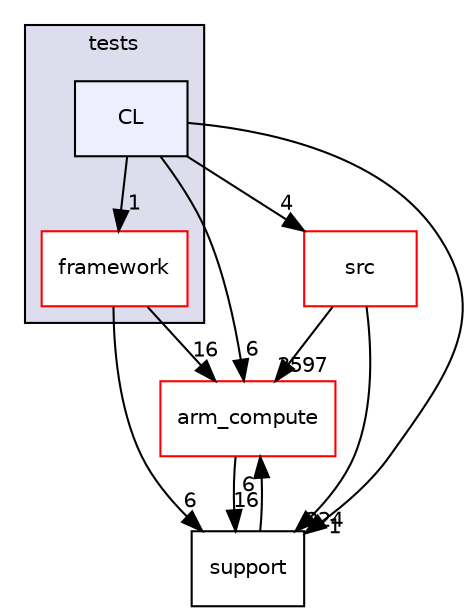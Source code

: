 digraph "tests/CL" {
  compound=true
  node [ fontsize="10", fontname="Helvetica"];
  edge [ labelfontsize="10", labelfontname="Helvetica"];
  subgraph clusterdir_59425e443f801f1f2fd8bbe4959a3ccf {
    graph [ bgcolor="#ddddee", pencolor="black", label="tests" fontname="Helvetica", fontsize="10", URL="dir_59425e443f801f1f2fd8bbe4959a3ccf.xhtml"]
  dir_9e71e2da941d3cafc4d98a9f6ae3de4f [shape=box label="framework" fillcolor="white" style="filled" color="red" URL="dir_9e71e2da941d3cafc4d98a9f6ae3de4f.xhtml"];
  dir_896191444cf08ec8ade6f88256cb2bdd [shape=box, label="CL", style="filled", fillcolor="#eeeeff", pencolor="black", URL="dir_896191444cf08ec8ade6f88256cb2bdd.xhtml"];
  }
  dir_214608ef36d61442cb2b0c1c4e9a7def [shape=box label="arm_compute" fillcolor="white" style="filled" color="red" URL="dir_214608ef36d61442cb2b0c1c4e9a7def.xhtml"];
  dir_5815af820a9cc9481f1d0990a0d60286 [shape=box label="support" URL="dir_5815af820a9cc9481f1d0990a0d60286.xhtml"];
  dir_68267d1309a1af8e8297ef4c3efbcdba [shape=box label="src" fillcolor="white" style="filled" color="red" URL="dir_68267d1309a1af8e8297ef4c3efbcdba.xhtml"];
  dir_68267d1309a1af8e8297ef4c3efbcdba->dir_214608ef36d61442cb2b0c1c4e9a7def [headlabel="3597", labeldistance=1.5 headhref="dir_000003_000000.xhtml"];
  dir_68267d1309a1af8e8297ef4c3efbcdba->dir_5815af820a9cc9481f1d0990a0d60286 [headlabel="224", labeldistance=1.5 headhref="dir_000003_000031.xhtml"];
  dir_9e71e2da941d3cafc4d98a9f6ae3de4f->dir_214608ef36d61442cb2b0c1c4e9a7def [headlabel="16", labeldistance=1.5 headhref="dir_000038_000000.xhtml"];
  dir_9e71e2da941d3cafc4d98a9f6ae3de4f->dir_5815af820a9cc9481f1d0990a0d60286 [headlabel="6", labeldistance=1.5 headhref="dir_000038_000031.xhtml"];
  dir_214608ef36d61442cb2b0c1c4e9a7def->dir_5815af820a9cc9481f1d0990a0d60286 [headlabel="16", labeldistance=1.5 headhref="dir_000000_000031.xhtml"];
  dir_896191444cf08ec8ade6f88256cb2bdd->dir_214608ef36d61442cb2b0c1c4e9a7def [headlabel="6", labeldistance=1.5 headhref="dir_000553_000000.xhtml"];
  dir_896191444cf08ec8ade6f88256cb2bdd->dir_5815af820a9cc9481f1d0990a0d60286 [headlabel="1", labeldistance=1.5 headhref="dir_000553_000031.xhtml"];
  dir_896191444cf08ec8ade6f88256cb2bdd->dir_68267d1309a1af8e8297ef4c3efbcdba [headlabel="4", labeldistance=1.5 headhref="dir_000553_000003.xhtml"];
  dir_896191444cf08ec8ade6f88256cb2bdd->dir_9e71e2da941d3cafc4d98a9f6ae3de4f [headlabel="1", labeldistance=1.5 headhref="dir_000553_000038.xhtml"];
  dir_5815af820a9cc9481f1d0990a0d60286->dir_214608ef36d61442cb2b0c1c4e9a7def [headlabel="6", labeldistance=1.5 headhref="dir_000031_000000.xhtml"];
}
